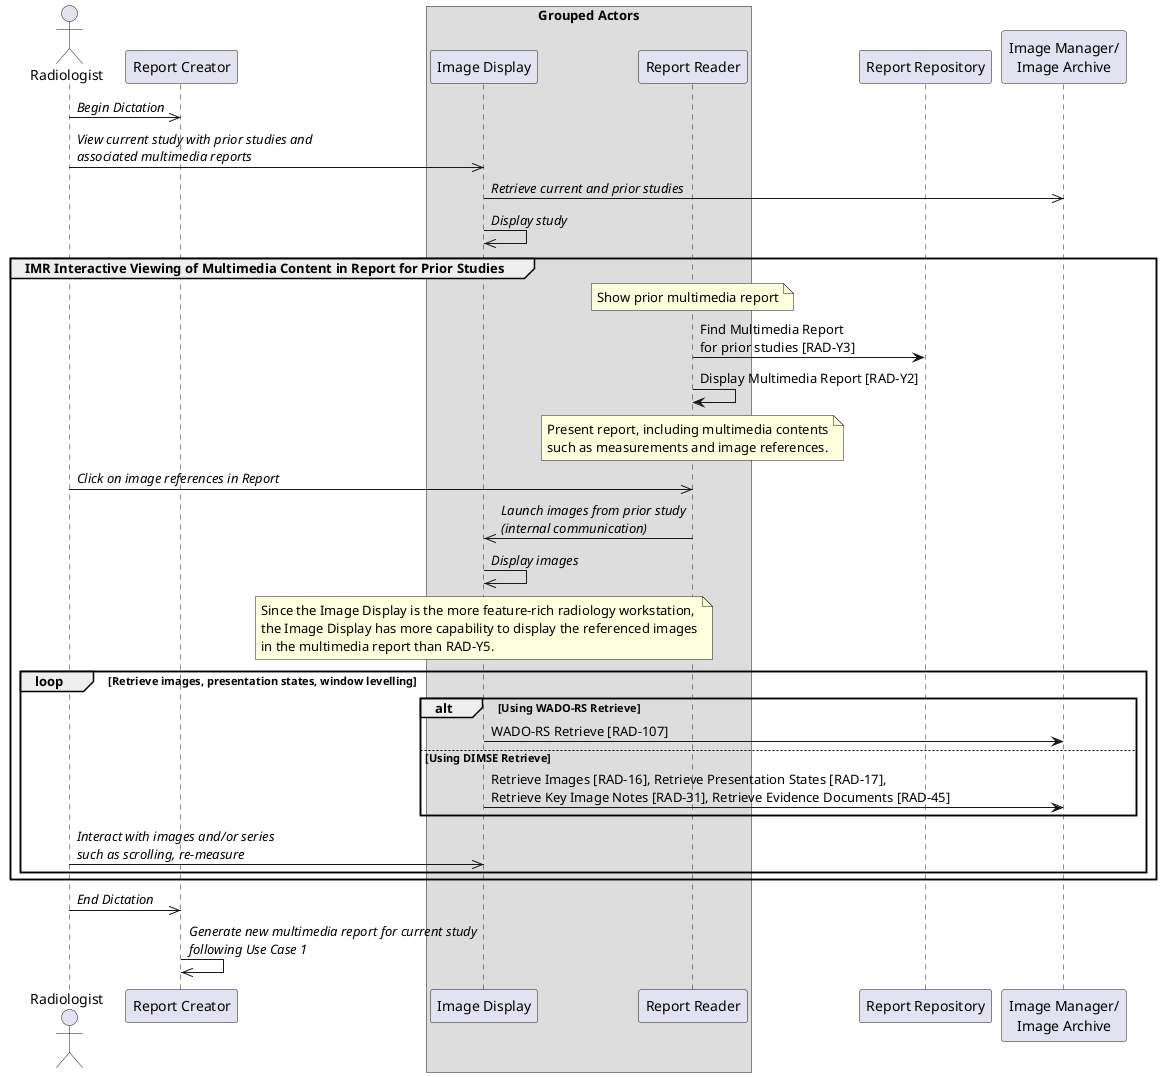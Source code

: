 @startuml

actor Radiologist as Radiologist

participant "Report Creator" as RCreator

box Grouped Actors
participant "Image Display" as Display
participant "Report Reader" as Reader
end box

participant "Report Repository" as Repo
participant "Image Manager/\nImage Archive" as Archive

Radiologist->>RCreator: //Begin Dictation//
Radiologist->>Display: //View current study with prior studies and//\n//associated multimedia reports//
Display->>Archive: //Retrieve current and prior studies//
Display->>Display: //Display study//

group IMR Interactive Viewing of Multimedia Content in Report for Prior Studies
note over Reader: Show prior multimedia report
Reader->Repo: Find Multimedia Report\nfor prior studies [RAD-Y3]
Reader->Reader: Display Multimedia Report [RAD-Y2]

note over Reader
Present report, including multimedia contents
such as measurements and image references.
end note

Radiologist->>Reader: //Click on image references in Report//
Reader->>Display: //Launch images from prior study//\n//(internal communication)//
Display->>Display: //Display images//
note over Display
Since the Image Display is the more feature-rich radiology workstation,
the Image Display has more capability to display the referenced images
in the multimedia report than RAD-Y5.
end note

loop Retrieve images, presentation states, window levelling
alt Using WADO-RS Retrieve
Display->Archive: WADO-RS Retrieve [RAD-107]
else Using DIMSE Retrieve
Display->Archive: Retrieve Images [RAD-16], Retrieve Presentation States [RAD-17],\nRetrieve Key Image Notes [RAD-31], Retrieve Evidence Documents [RAD-45]
end

Radiologist->>Display: //Interact with images and/or series//\n//such as scrolling, re-measure//
end loop

end

Radiologist->>RCreator: //End Dictation//
RCreator->>RCreator: //Generate new multimedia report for current study//\n//following Use Case 1//


@enduml
